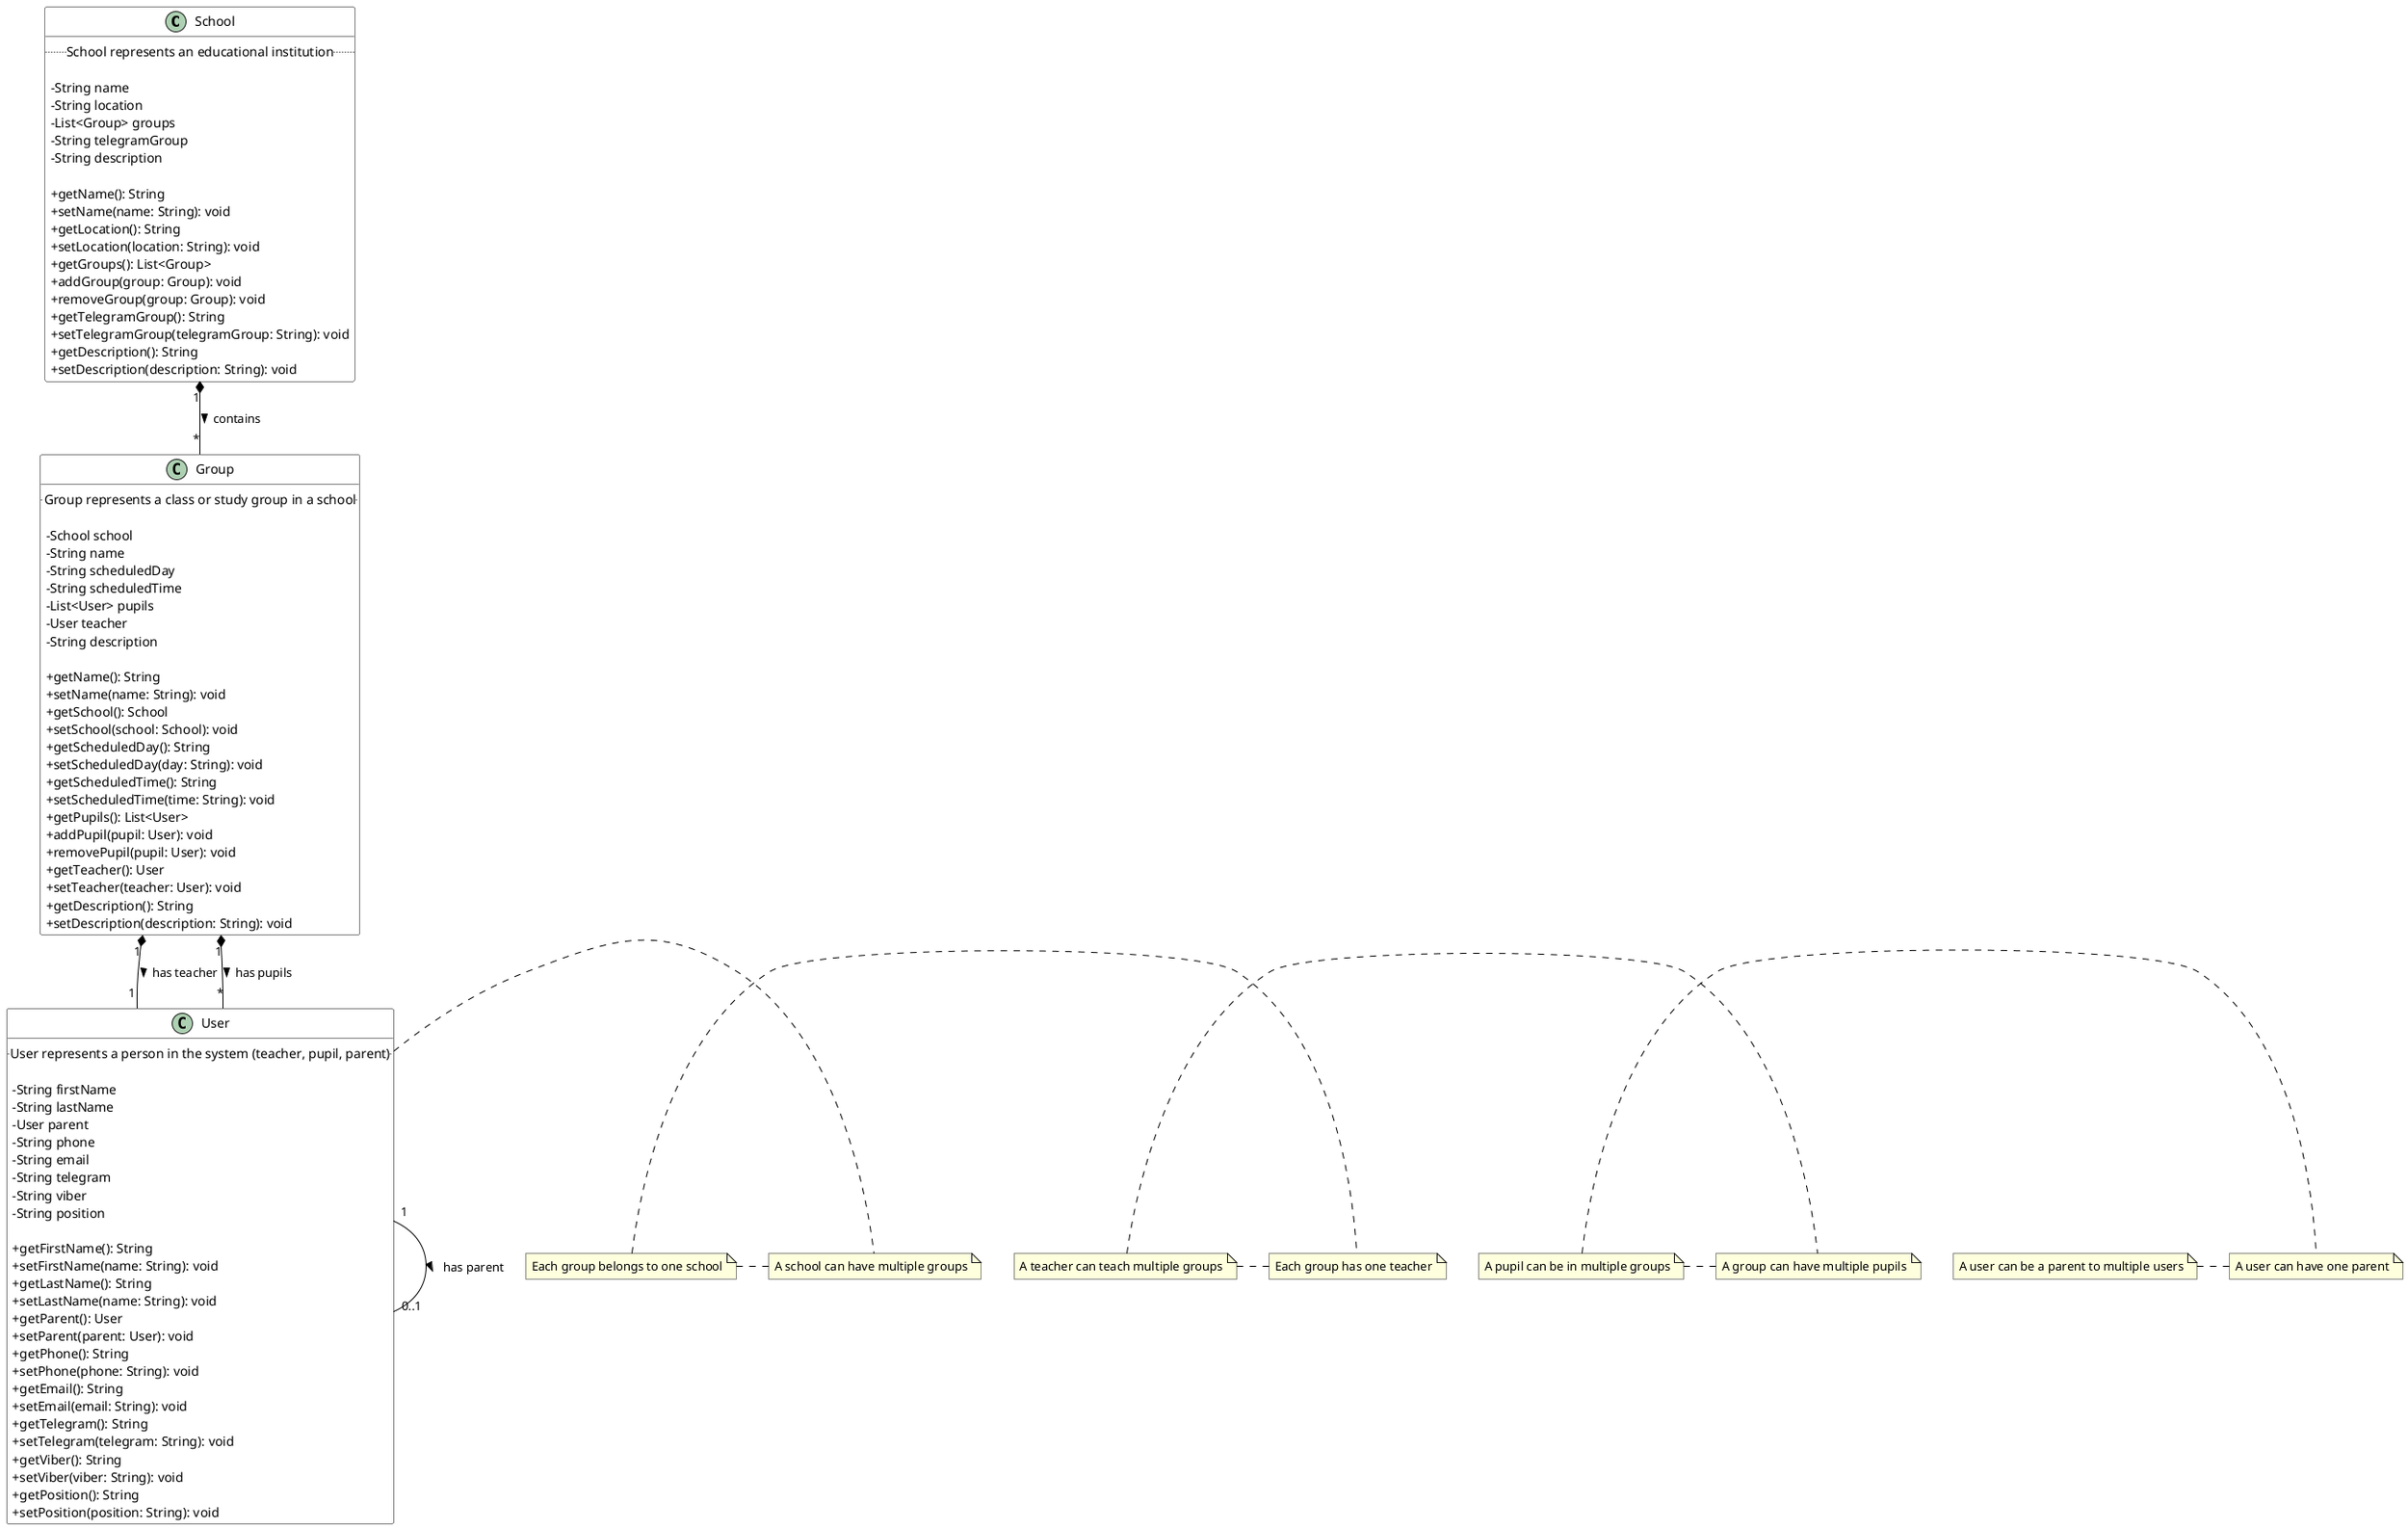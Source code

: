 @startuml School Structure

' Style settings
skinparam classAttributeIconSize 0
skinparam class {
    BackgroundColor White
    ArrowColor Black
    BorderColor Black
}

' Class definitions with documentation
class School {
    ' Documentation
    .. School represents an educational institution ..
    
    ' Attributes
    - String name
    - String location
    - List<Group> groups
    - String telegramGroup
    - String description
    
    ' Methods
    + getName(): String
    + setName(name: String): void
    + getLocation(): String
    + setLocation(location: String): void
    + getGroups(): List<Group>
    + addGroup(group: Group): void
    + removeGroup(group: Group): void
    + getTelegramGroup(): String
    + setTelegramGroup(telegramGroup: String): void
    + getDescription(): String
    + setDescription(description: String): void
}

class Group {
    ' Documentation
    .. Group represents a class or study group in a school ..
    
    ' Attributes
    - School school
    - String name
    - String scheduledDay
    - String scheduledTime
    - List<User> pupils
    - User teacher
    - String description
    
    ' Methods
    + getName(): String
    + setName(name: String): void
    + getSchool(): School
    + setSchool(school: School): void
    + getScheduledDay(): String
    + setScheduledDay(day: String): void
    + getScheduledTime(): String
    + setScheduledTime(time: String): void
    + getPupils(): List<User>
    + addPupil(pupil: User): void
    + removePupil(pupil: User): void
    + getTeacher(): User
    + setTeacher(teacher: User): void
    + getDescription(): String
    + setDescription(description: String): void
}

class User {
    ' Documentation
    .. User represents a person in the system (teacher, pupil, parent) ..
    
    ' Attributes
    - String firstName
    - String lastName
    - User parent
    - String phone
    - String email
    - String telegram
    - String viber
    - String position
    
    ' Methods
    + getFirstName(): String
    + setFirstName(name: String): void
    + getLastName(): String
    + setLastName(name: String): void
    + getParent(): User
    + setParent(parent: User): void
    + getPhone(): String
    + setPhone(phone: String): void
    + getEmail(): String
    + setEmail(email: String): void
    + getTelegram(): String
    + setTelegram(telegram: String): void
    + getViber(): String
    + setViber(viber: String): void
    + getPosition(): String
    + setPosition(position: String): void
}

' Relationships with documentation
School "1" *-- "*" Group : contains >
note right: A school can have multiple groups
note left: Each group belongs to one school

Group "1" *-- "1" User : has teacher >
note right: Each group has one teacher
note left: A teacher can teach multiple groups

Group "1" *-- "*" User : has pupils >
note right: A group can have multiple pupils
note left: A pupil can be in multiple groups

User "1" -- "0..1" User : has parent >
note right: A user can have one parent
note left: A user can be a parent to multiple users

@enduml 